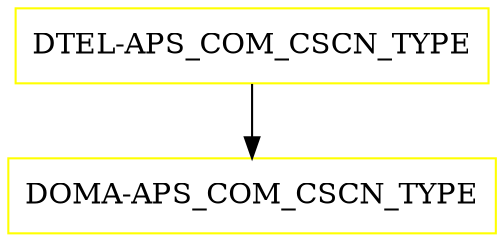 digraph G {
  "DTEL-APS_COM_CSCN_TYPE" [shape=box,color=yellow];
  "DOMA-APS_COM_CSCN_TYPE" [shape=box,color=yellow,URL="./DOMA_APS_COM_CSCN_TYPE.html"];
  "DTEL-APS_COM_CSCN_TYPE" -> "DOMA-APS_COM_CSCN_TYPE";
}
